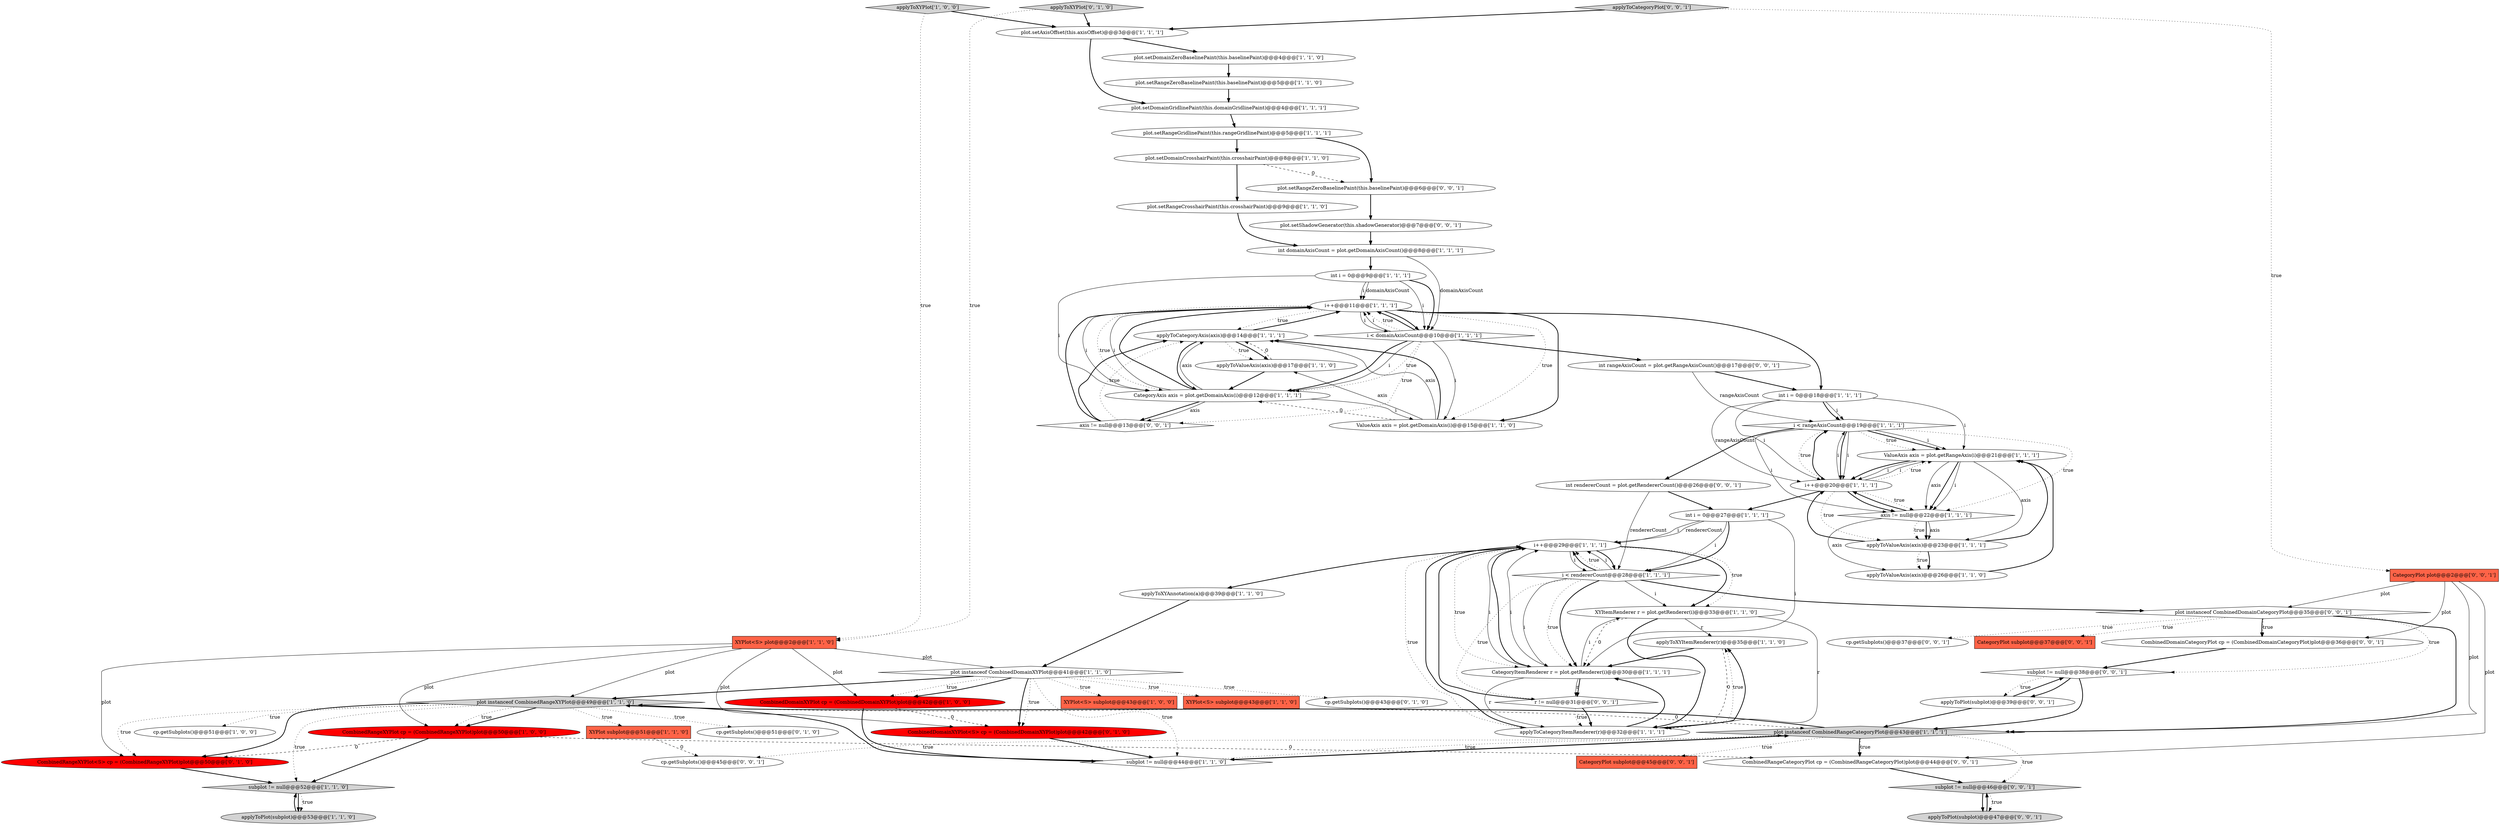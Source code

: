 digraph {
8 [style = filled, label = "cp.getSubplots()@@@51@@@['1', '0', '0']", fillcolor = white, shape = ellipse image = "AAA0AAABBB1BBB"];
16 [style = filled, label = "plot.setAxisOffset(this.axisOffset)@@@3@@@['1', '1', '1']", fillcolor = white, shape = ellipse image = "AAA0AAABBB1BBB"];
54 [style = filled, label = "axis != null@@@13@@@['0', '0', '1']", fillcolor = white, shape = diamond image = "AAA0AAABBB3BBB"];
10 [style = filled, label = "ValueAxis axis = plot.getRangeAxis(i)@@@21@@@['1', '1', '1']", fillcolor = white, shape = ellipse image = "AAA0AAABBB1BBB"];
33 [style = filled, label = "applyToXYAnnotation(a)@@@39@@@['1', '1', '0']", fillcolor = white, shape = ellipse image = "AAA0AAABBB1BBB"];
58 [style = filled, label = "applyToCategoryPlot['0', '0', '1']", fillcolor = lightgray, shape = diamond image = "AAA0AAABBB3BBB"];
63 [style = filled, label = "subplot != null@@@38@@@['0', '0', '1']", fillcolor = white, shape = diamond image = "AAA0AAABBB3BBB"];
19 [style = filled, label = "XYItemRenderer r = plot.getRenderer(i)@@@33@@@['1', '1', '0']", fillcolor = white, shape = ellipse image = "AAA0AAABBB1BBB"];
57 [style = filled, label = "cp.getSubplots()@@@37@@@['0', '0', '1']", fillcolor = white, shape = ellipse image = "AAA0AAABBB3BBB"];
13 [style = filled, label = "XYPlot subplot@@@51@@@['1', '1', '0']", fillcolor = tomato, shape = box image = "AAA0AAABBB1BBB"];
9 [style = filled, label = "int i = 0@@@9@@@['1', '1', '1']", fillcolor = white, shape = ellipse image = "AAA0AAABBB1BBB"];
47 [style = filled, label = "cp.getSubplots()@@@51@@@['0', '1', '0']", fillcolor = white, shape = ellipse image = "AAA0AAABBB2BBB"];
48 [style = filled, label = "CombinedDomainXYPlot<S> cp = (CombinedDomainXYPlot)plot@@@42@@@['0', '1', '0']", fillcolor = red, shape = ellipse image = "AAA1AAABBB2BBB"];
51 [style = filled, label = "r != null@@@31@@@['0', '0', '1']", fillcolor = white, shape = diamond image = "AAA0AAABBB3BBB"];
41 [style = filled, label = "i++@@@20@@@['1', '1', '1']", fillcolor = white, shape = ellipse image = "AAA0AAABBB1BBB"];
7 [style = filled, label = "int domainAxisCount = plot.getDomainAxisCount()@@@8@@@['1', '1', '1']", fillcolor = white, shape = ellipse image = "AAA0AAABBB1BBB"];
6 [style = filled, label = "plot.setDomainCrosshairPaint(this.crosshairPaint)@@@8@@@['1', '1', '0']", fillcolor = white, shape = ellipse image = "AAA0AAABBB1BBB"];
5 [style = filled, label = "CombinedDomainXYPlot cp = (CombinedDomainXYPlot)plot@@@42@@@['1', '0', '0']", fillcolor = red, shape = ellipse image = "AAA1AAABBB1BBB"];
38 [style = filled, label = "i < rendererCount@@@28@@@['1', '1', '1']", fillcolor = white, shape = diamond image = "AAA0AAABBB1BBB"];
20 [style = filled, label = "applyToXYItemRenderer(r)@@@35@@@['1', '1', '0']", fillcolor = white, shape = ellipse image = "AAA0AAABBB1BBB"];
22 [style = filled, label = "applyToValueAxis(axis)@@@17@@@['1', '1', '0']", fillcolor = white, shape = ellipse image = "AAA0AAABBB1BBB"];
17 [style = filled, label = "applyToCategoryAxis(axis)@@@14@@@['1', '1', '1']", fillcolor = white, shape = ellipse image = "AAA0AAABBB1BBB"];
36 [style = filled, label = "axis != null@@@22@@@['1', '1', '1']", fillcolor = white, shape = diamond image = "AAA0AAABBB1BBB"];
18 [style = filled, label = "plot.setRangeCrosshairPaint(this.crosshairPaint)@@@9@@@['1', '1', '0']", fillcolor = white, shape = ellipse image = "AAA0AAABBB1BBB"];
4 [style = filled, label = "applyToValueAxis(axis)@@@23@@@['1', '1', '1']", fillcolor = white, shape = ellipse image = "AAA0AAABBB1BBB"];
25 [style = filled, label = "plot.setDomainGridlinePaint(this.domainGridlinePaint)@@@4@@@['1', '1', '1']", fillcolor = white, shape = ellipse image = "AAA0AAABBB1BBB"];
37 [style = filled, label = "i < rangeAxisCount@@@19@@@['1', '1', '1']", fillcolor = white, shape = diamond image = "AAA0AAABBB1BBB"];
42 [style = filled, label = "i++@@@11@@@['1', '1', '1']", fillcolor = white, shape = ellipse image = "AAA0AAABBB1BBB"];
52 [style = filled, label = "applyToPlot(subplot)@@@47@@@['0', '0', '1']", fillcolor = lightgray, shape = ellipse image = "AAA0AAABBB3BBB"];
46 [style = filled, label = "CombinedRangeXYPlot<S> cp = (CombinedRangeXYPlot)plot@@@50@@@['0', '1', '0']", fillcolor = red, shape = ellipse image = "AAA1AAABBB2BBB"];
24 [style = filled, label = "plot instanceof CombinedRangeXYPlot@@@49@@@['1', '1', '0']", fillcolor = lightgray, shape = diamond image = "AAA0AAABBB1BBB"];
15 [style = filled, label = "i++@@@29@@@['1', '1', '1']", fillcolor = white, shape = ellipse image = "AAA0AAABBB1BBB"];
40 [style = filled, label = "i < domainAxisCount@@@10@@@['1', '1', '1']", fillcolor = white, shape = diamond image = "AAA0AAABBB1BBB"];
11 [style = filled, label = "CategoryAxis axis = plot.getDomainAxis(i)@@@12@@@['1', '1', '1']", fillcolor = white, shape = ellipse image = "AAA0AAABBB1BBB"];
43 [style = filled, label = "int i = 0@@@18@@@['1', '1', '1']", fillcolor = white, shape = ellipse image = "AAA0AAABBB1BBB"];
39 [style = filled, label = "subplot != null@@@52@@@['1', '1', '0']", fillcolor = lightgray, shape = diamond image = "AAA0AAABBB1BBB"];
49 [style = filled, label = "int rangeAxisCount = plot.getRangeAxisCount()@@@17@@@['0', '0', '1']", fillcolor = white, shape = ellipse image = "AAA0AAABBB3BBB"];
12 [style = filled, label = "XYPlot<S> subplot@@@43@@@['1', '0', '0']", fillcolor = tomato, shape = box image = "AAA0AAABBB1BBB"];
53 [style = filled, label = "plot instanceof CombinedDomainCategoryPlot@@@35@@@['0', '0', '1']", fillcolor = white, shape = diamond image = "AAA0AAABBB3BBB"];
66 [style = filled, label = "applyToPlot(subplot)@@@39@@@['0', '0', '1']", fillcolor = white, shape = ellipse image = "AAA0AAABBB3BBB"];
35 [style = filled, label = "CategoryItemRenderer r = plot.getRenderer(i)@@@30@@@['1', '1', '1']", fillcolor = white, shape = ellipse image = "AAA0AAABBB1BBB"];
31 [style = filled, label = "plot instanceof CombinedRangeCategoryPlot@@@43@@@['1', '1', '1']", fillcolor = lightgray, shape = diamond image = "AAA0AAABBB1BBB"];
60 [style = filled, label = "plot.setShadowGenerator(this.shadowGenerator)@@@7@@@['0', '0', '1']", fillcolor = white, shape = ellipse image = "AAA0AAABBB3BBB"];
44 [style = filled, label = "applyToXYPlot['0', '1', '0']", fillcolor = lightgray, shape = diamond image = "AAA0AAABBB2BBB"];
32 [style = filled, label = "ValueAxis axis = plot.getDomainAxis(i)@@@15@@@['1', '1', '0']", fillcolor = white, shape = ellipse image = "AAA0AAABBB1BBB"];
27 [style = filled, label = "applyToValueAxis(axis)@@@26@@@['1', '1', '0']", fillcolor = white, shape = ellipse image = "AAA0AAABBB1BBB"];
0 [style = filled, label = "XYPlot<S> plot@@@2@@@['1', '1', '0']", fillcolor = tomato, shape = box image = "AAA0AAABBB1BBB"];
21 [style = filled, label = "applyToXYPlot['1', '0', '0']", fillcolor = lightgray, shape = diamond image = "AAA0AAABBB1BBB"];
61 [style = filled, label = "cp.getSubplots()@@@45@@@['0', '0', '1']", fillcolor = white, shape = ellipse image = "AAA0AAABBB3BBB"];
23 [style = filled, label = "plot instanceof CombinedDomainXYPlot@@@41@@@['1', '1', '0']", fillcolor = white, shape = diamond image = "AAA0AAABBB1BBB"];
50 [style = filled, label = "CombinedRangeCategoryPlot cp = (CombinedRangeCategoryPlot)plot@@@44@@@['0', '0', '1']", fillcolor = white, shape = ellipse image = "AAA0AAABBB3BBB"];
62 [style = filled, label = "CombinedDomainCategoryPlot cp = (CombinedDomainCategoryPlot)plot@@@36@@@['0', '0', '1']", fillcolor = white, shape = ellipse image = "AAA0AAABBB3BBB"];
28 [style = filled, label = "applyToPlot(subplot)@@@53@@@['1', '1', '0']", fillcolor = lightgray, shape = ellipse image = "AAA0AAABBB1BBB"];
56 [style = filled, label = "CategoryPlot subplot@@@37@@@['0', '0', '1']", fillcolor = tomato, shape = box image = "AAA0AAABBB3BBB"];
2 [style = filled, label = "plot.setDomainZeroBaselinePaint(this.baselinePaint)@@@4@@@['1', '1', '0']", fillcolor = white, shape = ellipse image = "AAA0AAABBB1BBB"];
29 [style = filled, label = "applyToCategoryItemRenderer(r)@@@32@@@['1', '1', '1']", fillcolor = white, shape = ellipse image = "AAA0AAABBB1BBB"];
34 [style = filled, label = "CombinedRangeXYPlot cp = (CombinedRangeXYPlot)plot@@@50@@@['1', '0', '0']", fillcolor = red, shape = ellipse image = "AAA1AAABBB1BBB"];
59 [style = filled, label = "CategoryPlot subplot@@@45@@@['0', '0', '1']", fillcolor = tomato, shape = box image = "AAA0AAABBB3BBB"];
67 [style = filled, label = "int rendererCount = plot.getRendererCount()@@@26@@@['0', '0', '1']", fillcolor = white, shape = ellipse image = "AAA0AAABBB3BBB"];
30 [style = filled, label = "XYPlot<S> subplot@@@43@@@['1', '1', '0']", fillcolor = tomato, shape = box image = "AAA0AAABBB1BBB"];
45 [style = filled, label = "cp.getSubplots()@@@43@@@['0', '1', '0']", fillcolor = white, shape = ellipse image = "AAA0AAABBB2BBB"];
65 [style = filled, label = "CategoryPlot plot@@@2@@@['0', '0', '1']", fillcolor = tomato, shape = box image = "AAA0AAABBB3BBB"];
26 [style = filled, label = "int i = 0@@@27@@@['1', '1', '1']", fillcolor = white, shape = ellipse image = "AAA0AAABBB1BBB"];
55 [style = filled, label = "plot.setRangeZeroBaselinePaint(this.baselinePaint)@@@6@@@['0', '0', '1']", fillcolor = white, shape = ellipse image = "AAA0AAABBB3BBB"];
3 [style = filled, label = "plot.setRangeZeroBaselinePaint(this.baselinePaint)@@@5@@@['1', '1', '0']", fillcolor = white, shape = ellipse image = "AAA0AAABBB1BBB"];
14 [style = filled, label = "subplot != null@@@44@@@['1', '1', '0']", fillcolor = white, shape = diamond image = "AAA0AAABBB1BBB"];
64 [style = filled, label = "subplot != null@@@46@@@['0', '0', '1']", fillcolor = lightgray, shape = diamond image = "AAA0AAABBB3BBB"];
1 [style = filled, label = "plot.setRangeGridlinePaint(this.rangeGridlinePaint)@@@5@@@['1', '1', '1']", fillcolor = white, shape = ellipse image = "AAA0AAABBB1BBB"];
41->10 [style = solid, label="i"];
14->24 [style = bold, label=""];
29->15 [style = bold, label=""];
40->49 [style = bold, label=""];
25->1 [style = bold, label=""];
49->37 [style = solid, label="rangeAxisCount"];
52->64 [style = bold, label=""];
11->42 [style = solid, label="i"];
1->55 [style = bold, label=""];
19->20 [style = solid, label="r"];
22->17 [style = dashed, label="0"];
23->5 [style = dotted, label="true"];
24->34 [style = bold, label=""];
40->32 [style = solid, label="i"];
40->42 [style = solid, label="i"];
53->57 [style = dotted, label="true"];
10->41 [style = bold, label=""];
67->38 [style = solid, label="rendererCount"];
38->15 [style = bold, label=""];
29->20 [style = dotted, label="true"];
42->11 [style = solid, label="i"];
26->15 [style = solid, label="i"];
42->17 [style = dotted, label="true"];
41->36 [style = dotted, label="true"];
6->55 [style = dashed, label="0"];
7->9 [style = bold, label=""];
31->50 [style = bold, label=""];
63->66 [style = bold, label=""];
40->11 [style = bold, label=""];
31->59 [style = dotted, label="true"];
63->31 [style = bold, label=""];
38->15 [style = dotted, label="true"];
43->41 [style = solid, label="rangeAxisCount"];
15->29 [style = dotted, label="true"];
0->48 [style = solid, label="plot"];
38->15 [style = solid, label="i"];
66->31 [style = bold, label=""];
41->10 [style = dotted, label="true"];
21->16 [style = bold, label=""];
9->42 [style = solid, label="i"];
37->36 [style = dotted, label="true"];
24->8 [style = dotted, label="true"];
64->52 [style = dotted, label="true"];
26->38 [style = solid, label="i"];
24->46 [style = bold, label=""];
42->32 [style = dotted, label="true"];
9->40 [style = bold, label=""];
65->50 [style = solid, label="plot"];
31->14 [style = bold, label=""];
11->32 [style = solid, label="i"];
55->60 [style = bold, label=""];
66->63 [style = bold, label=""];
15->38 [style = bold, label=""];
10->41 [style = solid, label="i"];
43->37 [style = solid, label="i"];
64->52 [style = bold, label=""];
36->41 [style = bold, label=""];
58->16 [style = bold, label=""];
21->0 [style = dotted, label="true"];
36->4 [style = bold, label=""];
41->37 [style = bold, label=""];
54->17 [style = bold, label=""];
38->53 [style = bold, label=""];
32->11 [style = dashed, label="0"];
32->17 [style = solid, label="axis"];
65->53 [style = solid, label="plot"];
15->35 [style = dotted, label="true"];
46->39 [style = bold, label=""];
67->26 [style = bold, label=""];
17->42 [style = bold, label=""];
0->23 [style = solid, label="plot"];
42->40 [style = bold, label=""];
20->29 [style = dashed, label="0"];
23->48 [style = bold, label=""];
0->5 [style = solid, label="plot"];
33->23 [style = bold, label=""];
9->42 [style = solid, label="domainAxisCount"];
29->20 [style = bold, label=""];
23->14 [style = dotted, label="true"];
44->16 [style = bold, label=""];
36->27 [style = solid, label="axis"];
37->41 [style = dotted, label="true"];
11->17 [style = solid, label="axis"];
40->11 [style = solid, label="i"];
51->29 [style = dotted, label="true"];
24->34 [style = dotted, label="true"];
31->64 [style = dotted, label="true"];
42->32 [style = bold, label=""];
29->35 [style = bold, label=""];
19->35 [style = dashed, label="0"];
32->22 [style = solid, label="axis"];
18->7 [style = bold, label=""];
38->35 [style = bold, label=""];
32->17 [style = bold, label=""];
22->11 [style = bold, label=""];
35->51 [style = bold, label=""];
15->33 [style = bold, label=""];
38->35 [style = solid, label="i"];
40->42 [style = dotted, label="true"];
24->13 [style = dotted, label="true"];
4->10 [style = bold, label=""];
65->31 [style = solid, label="plot"];
34->50 [style = dashed, label="0"];
23->5 [style = bold, label=""];
53->62 [style = dotted, label="true"];
35->15 [style = bold, label=""];
7->40 [style = solid, label="domainAxisCount"];
37->10 [style = bold, label=""];
24->47 [style = dotted, label="true"];
6->18 [style = bold, label=""];
19->29 [style = bold, label=""];
31->24 [style = bold, label=""];
2->3 [style = bold, label=""];
37->41 [style = bold, label=""];
28->39 [style = bold, label=""];
48->14 [style = bold, label=""];
24->39 [style = dotted, label="true"];
0->24 [style = solid, label="plot"];
10->4 [style = solid, label="axis"];
15->19 [style = bold, label=""];
42->11 [style = dotted, label="true"];
10->36 [style = solid, label="axis"];
15->35 [style = solid, label="i"];
4->41 [style = bold, label=""];
53->63 [style = dotted, label="true"];
44->0 [style = dotted, label="true"];
54->42 [style = bold, label=""];
40->54 [style = dotted, label="true"];
35->19 [style = solid, label="i"];
53->62 [style = bold, label=""];
51->29 [style = bold, label=""];
36->4 [style = solid, label="axis"];
58->65 [style = dotted, label="true"];
1->6 [style = bold, label=""];
41->36 [style = bold, label=""];
41->4 [style = dotted, label="true"];
9->40 [style = solid, label="i"];
34->46 [style = dashed, label="0"];
53->56 [style = dotted, label="true"];
26->35 [style = solid, label="i"];
27->10 [style = bold, label=""];
34->39 [style = bold, label=""];
14->31 [style = bold, label=""];
23->45 [style = dotted, label="true"];
19->29 [style = solid, label="r"];
35->29 [style = solid, label="r"];
50->64 [style = bold, label=""];
17->22 [style = dotted, label="true"];
24->46 [style = dotted, label="true"];
63->66 [style = dotted, label="true"];
37->10 [style = solid, label="i"];
38->19 [style = solid, label="i"];
11->54 [style = bold, label=""];
37->67 [style = bold, label=""];
37->10 [style = dotted, label="true"];
35->51 [style = solid, label="r"];
0->46 [style = solid, label="plot"];
42->43 [style = bold, label=""];
42->40 [style = solid, label="i"];
37->41 [style = solid, label="i"];
3->25 [style = bold, label=""];
23->48 [style = dotted, label="true"];
13->61 [style = dashed, label="0"];
62->63 [style = bold, label=""];
23->30 [style = dotted, label="true"];
26->15 [style = solid, label="rendererCount"];
35->15 [style = solid, label="i"];
11->54 [style = solid, label="axis"];
16->25 [style = bold, label=""];
43->37 [style = bold, label=""];
11->42 [style = bold, label=""];
5->14 [style = bold, label=""];
16->2 [style = bold, label=""];
17->22 [style = bold, label=""];
0->34 [style = solid, label="plot"];
43->41 [style = solid, label="i"];
53->31 [style = bold, label=""];
36->4 [style = dotted, label="true"];
49->43 [style = bold, label=""];
39->28 [style = bold, label=""];
10->36 [style = bold, label=""];
9->11 [style = solid, label="i"];
37->36 [style = solid, label="i"];
26->38 [style = bold, label=""];
10->36 [style = solid, label="i"];
23->24 [style = bold, label=""];
31->61 [style = dotted, label="true"];
5->48 [style = dashed, label="0"];
40->11 [style = dotted, label="true"];
31->50 [style = dotted, label="true"];
60->7 [style = bold, label=""];
54->17 [style = dotted, label="true"];
15->19 [style = dotted, label="true"];
38->35 [style = dotted, label="true"];
4->27 [style = bold, label=""];
24->31 [style = dashed, label="0"];
4->27 [style = dotted, label="true"];
14->31 [style = dotted, label="true"];
39->28 [style = dotted, label="true"];
41->26 [style = bold, label=""];
20->35 [style = bold, label=""];
65->62 [style = solid, label="plot"];
51->15 [style = bold, label=""];
15->38 [style = solid, label="i"];
23->12 [style = dotted, label="true"];
38->51 [style = dotted, label="true"];
40->42 [style = bold, label=""];
41->37 [style = solid, label="i"];
43->10 [style = solid, label="i"];
17->11 [style = bold, label=""];
}
